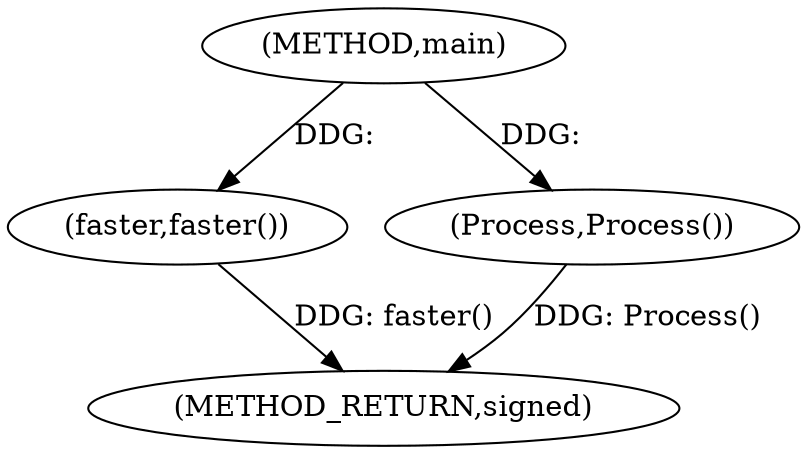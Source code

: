 digraph "main" {  
"1001677" [label = "(METHOD,main)" ]
"1001681" [label = "(METHOD_RETURN,signed)" ]
"1001679" [label = "(faster,faster())" ]
"1001680" [label = "(Process,Process())" ]
  "1001679" -> "1001681"  [ label = "DDG: faster()"] 
  "1001680" -> "1001681"  [ label = "DDG: Process()"] 
  "1001677" -> "1001679"  [ label = "DDG: "] 
  "1001677" -> "1001680"  [ label = "DDG: "] 
}
